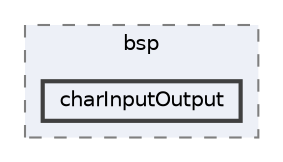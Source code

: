 digraph "charInputOutput"
{
 // LATEX_PDF_SIZE
  bgcolor="transparent";
  edge [fontname=Helvetica,fontsize=10,labelfontname=Helvetica,labelfontsize=10];
  node [fontname=Helvetica,fontsize=10,shape=box,height=0.2,width=0.4];
  compound=true
  subgraph clusterdir_801446f840d71f7580eb91c6ad048d4f {
    graph [ bgcolor="#edf0f7", pencolor="grey50", label="bsp", fontname=Helvetica,fontsize=10 style="filled,dashed", URL="dir_801446f840d71f7580eb91c6ad048d4f.html",tooltip=""]
  dir_b61d9615846bf60785a8ac4e2b176a53 [label="charInputOutput", fillcolor="#edf0f7", color="grey25", style="filled,bold", URL="dir_b61d9615846bf60785a8ac4e2b176a53.html",tooltip=""];
  }
}
